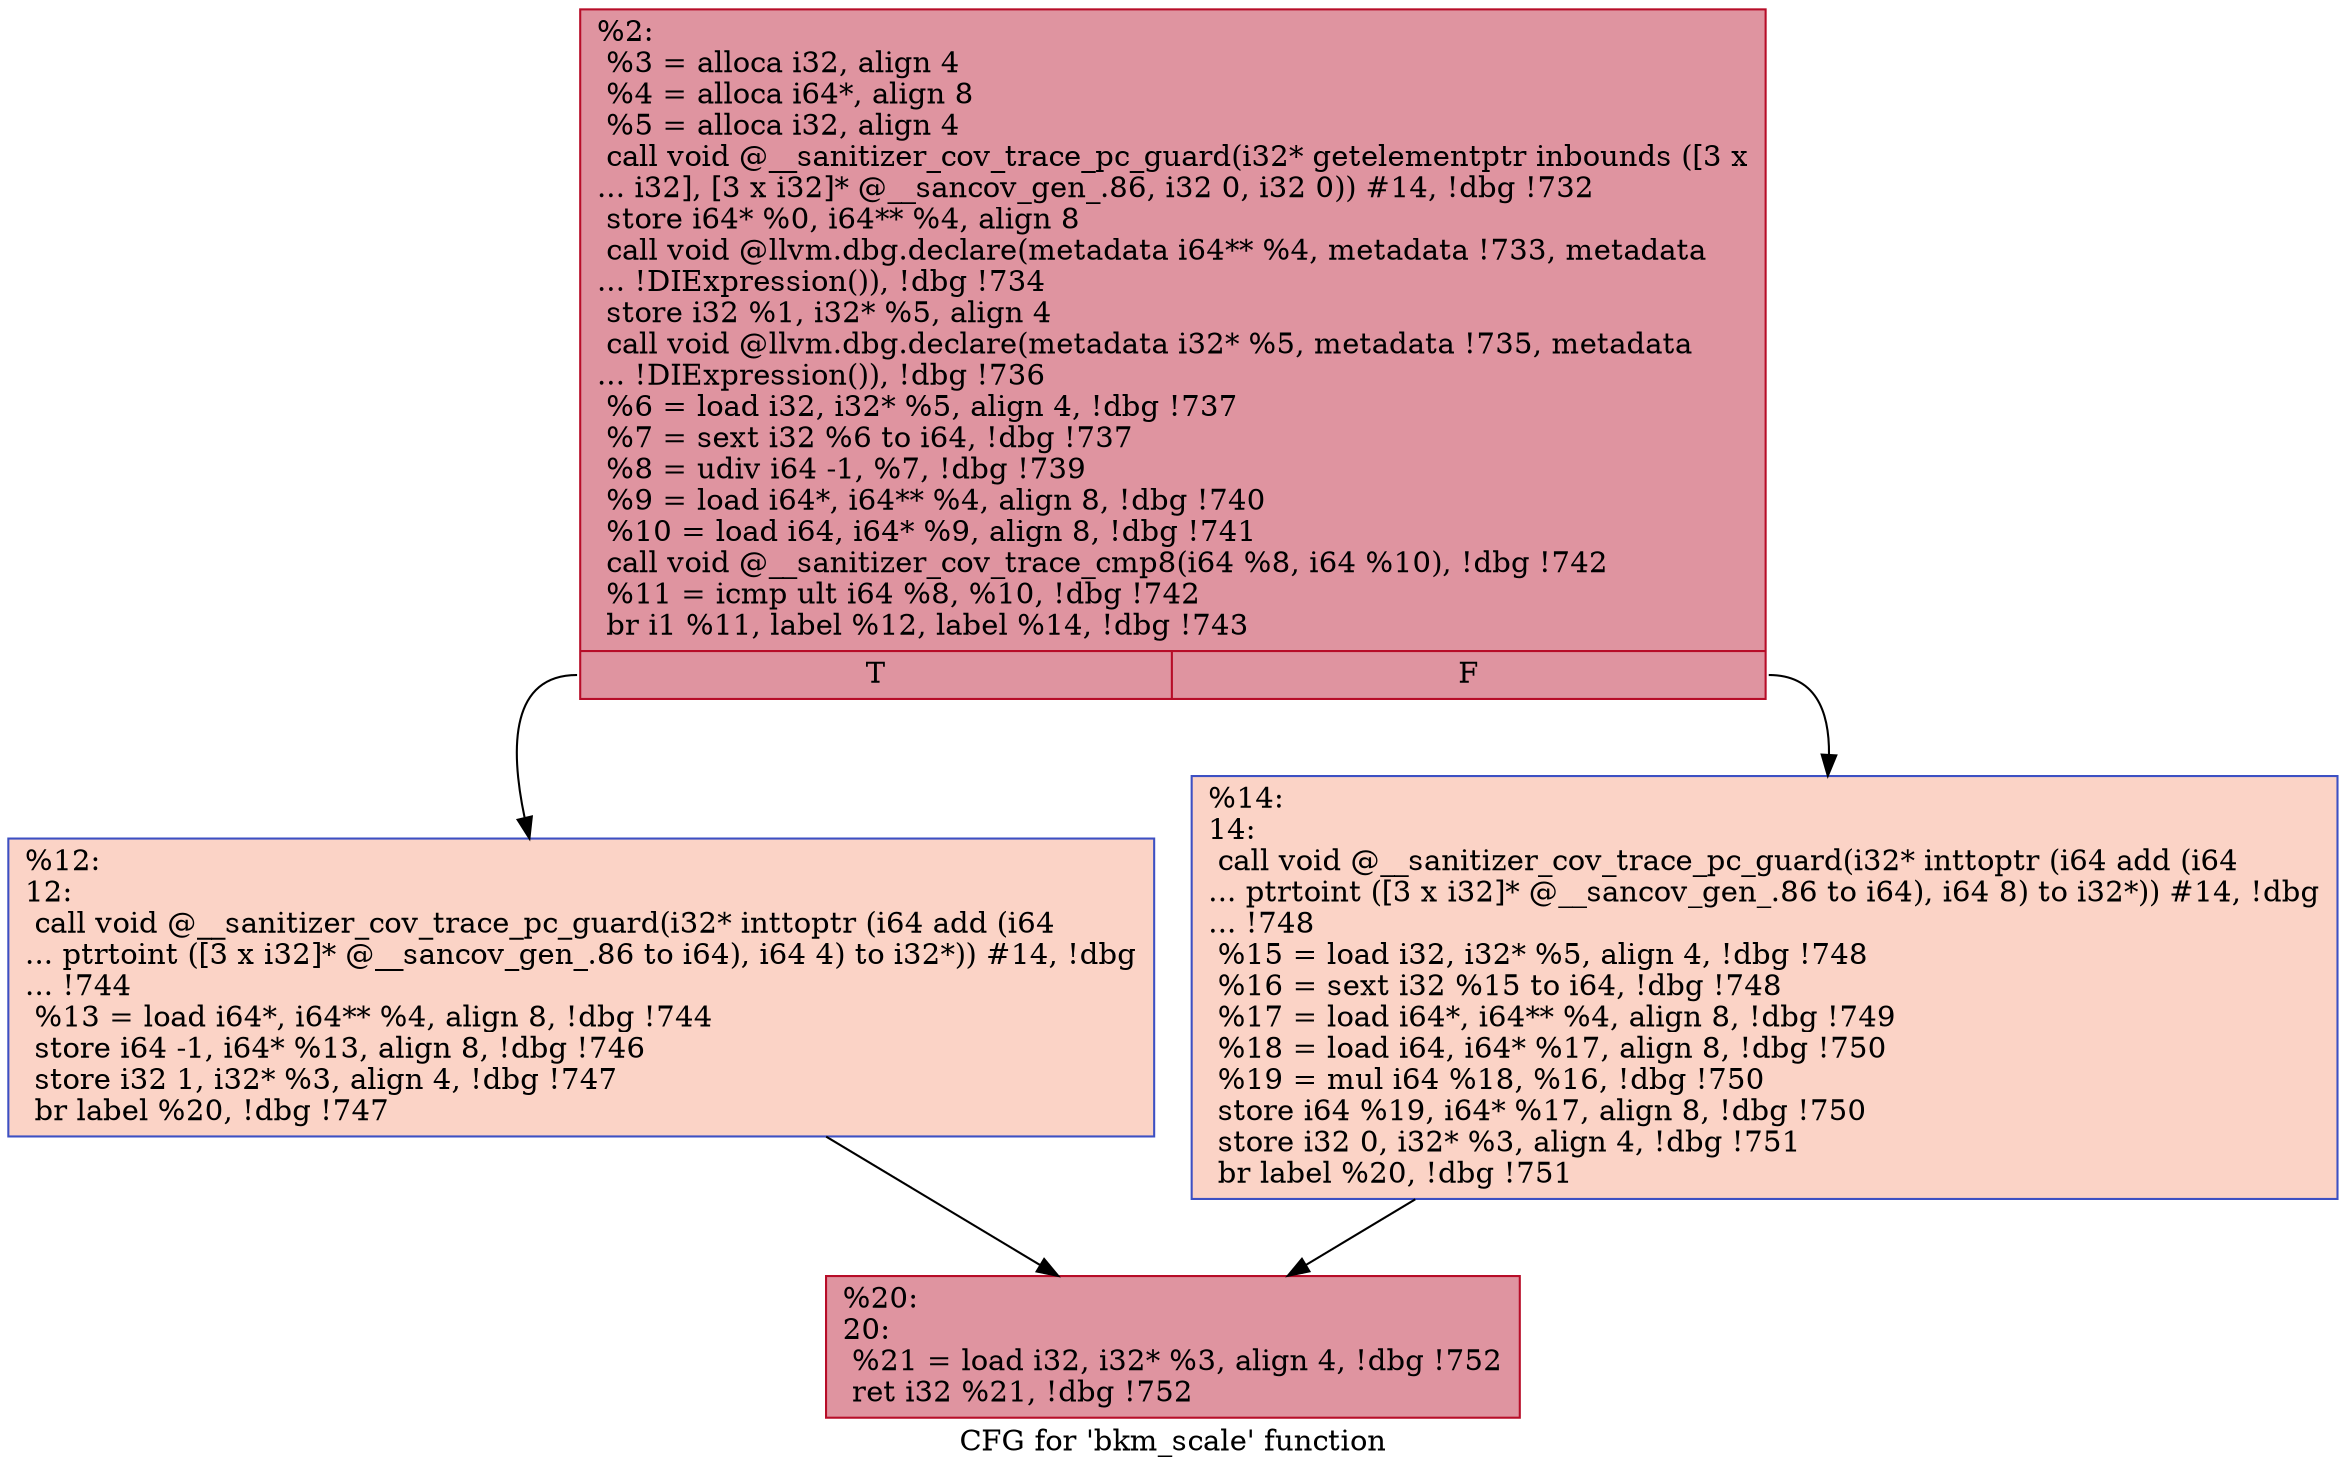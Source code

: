 digraph "CFG for 'bkm_scale' function" {
	label="CFG for 'bkm_scale' function";

	Node0x555ee5081c70 [shape=record,color="#b70d28ff", style=filled, fillcolor="#b70d2870",label="{%2:\l  %3 = alloca i32, align 4\l  %4 = alloca i64*, align 8\l  %5 = alloca i32, align 4\l  call void @__sanitizer_cov_trace_pc_guard(i32* getelementptr inbounds ([3 x\l... i32], [3 x i32]* @__sancov_gen_.86, i32 0, i32 0)) #14, !dbg !732\l  store i64* %0, i64** %4, align 8\l  call void @llvm.dbg.declare(metadata i64** %4, metadata !733, metadata\l... !DIExpression()), !dbg !734\l  store i32 %1, i32* %5, align 4\l  call void @llvm.dbg.declare(metadata i32* %5, metadata !735, metadata\l... !DIExpression()), !dbg !736\l  %6 = load i32, i32* %5, align 4, !dbg !737\l  %7 = sext i32 %6 to i64, !dbg !737\l  %8 = udiv i64 -1, %7, !dbg !739\l  %9 = load i64*, i64** %4, align 8, !dbg !740\l  %10 = load i64, i64* %9, align 8, !dbg !741\l  call void @__sanitizer_cov_trace_cmp8(i64 %8, i64 %10), !dbg !742\l  %11 = icmp ult i64 %8, %10, !dbg !742\l  br i1 %11, label %12, label %14, !dbg !743\l|{<s0>T|<s1>F}}"];
	Node0x555ee5081c70:s0 -> Node0x555ee50823c0;
	Node0x555ee5081c70:s1 -> Node0x555ee5082410;
	Node0x555ee50823c0 [shape=record,color="#3d50c3ff", style=filled, fillcolor="#f59c7d70",label="{%12:\l12:                                               \l  call void @__sanitizer_cov_trace_pc_guard(i32* inttoptr (i64 add (i64\l... ptrtoint ([3 x i32]* @__sancov_gen_.86 to i64), i64 4) to i32*)) #14, !dbg\l... !744\l  %13 = load i64*, i64** %4, align 8, !dbg !744\l  store i64 -1, i64* %13, align 8, !dbg !746\l  store i32 1, i32* %3, align 4, !dbg !747\l  br label %20, !dbg !747\l}"];
	Node0x555ee50823c0 -> Node0x555ee5082460;
	Node0x555ee5082410 [shape=record,color="#3d50c3ff", style=filled, fillcolor="#f59c7d70",label="{%14:\l14:                                               \l  call void @__sanitizer_cov_trace_pc_guard(i32* inttoptr (i64 add (i64\l... ptrtoint ([3 x i32]* @__sancov_gen_.86 to i64), i64 8) to i32*)) #14, !dbg\l... !748\l  %15 = load i32, i32* %5, align 4, !dbg !748\l  %16 = sext i32 %15 to i64, !dbg !748\l  %17 = load i64*, i64** %4, align 8, !dbg !749\l  %18 = load i64, i64* %17, align 8, !dbg !750\l  %19 = mul i64 %18, %16, !dbg !750\l  store i64 %19, i64* %17, align 8, !dbg !750\l  store i32 0, i32* %3, align 4, !dbg !751\l  br label %20, !dbg !751\l}"];
	Node0x555ee5082410 -> Node0x555ee5082460;
	Node0x555ee5082460 [shape=record,color="#b70d28ff", style=filled, fillcolor="#b70d2870",label="{%20:\l20:                                               \l  %21 = load i32, i32* %3, align 4, !dbg !752\l  ret i32 %21, !dbg !752\l}"];
}
